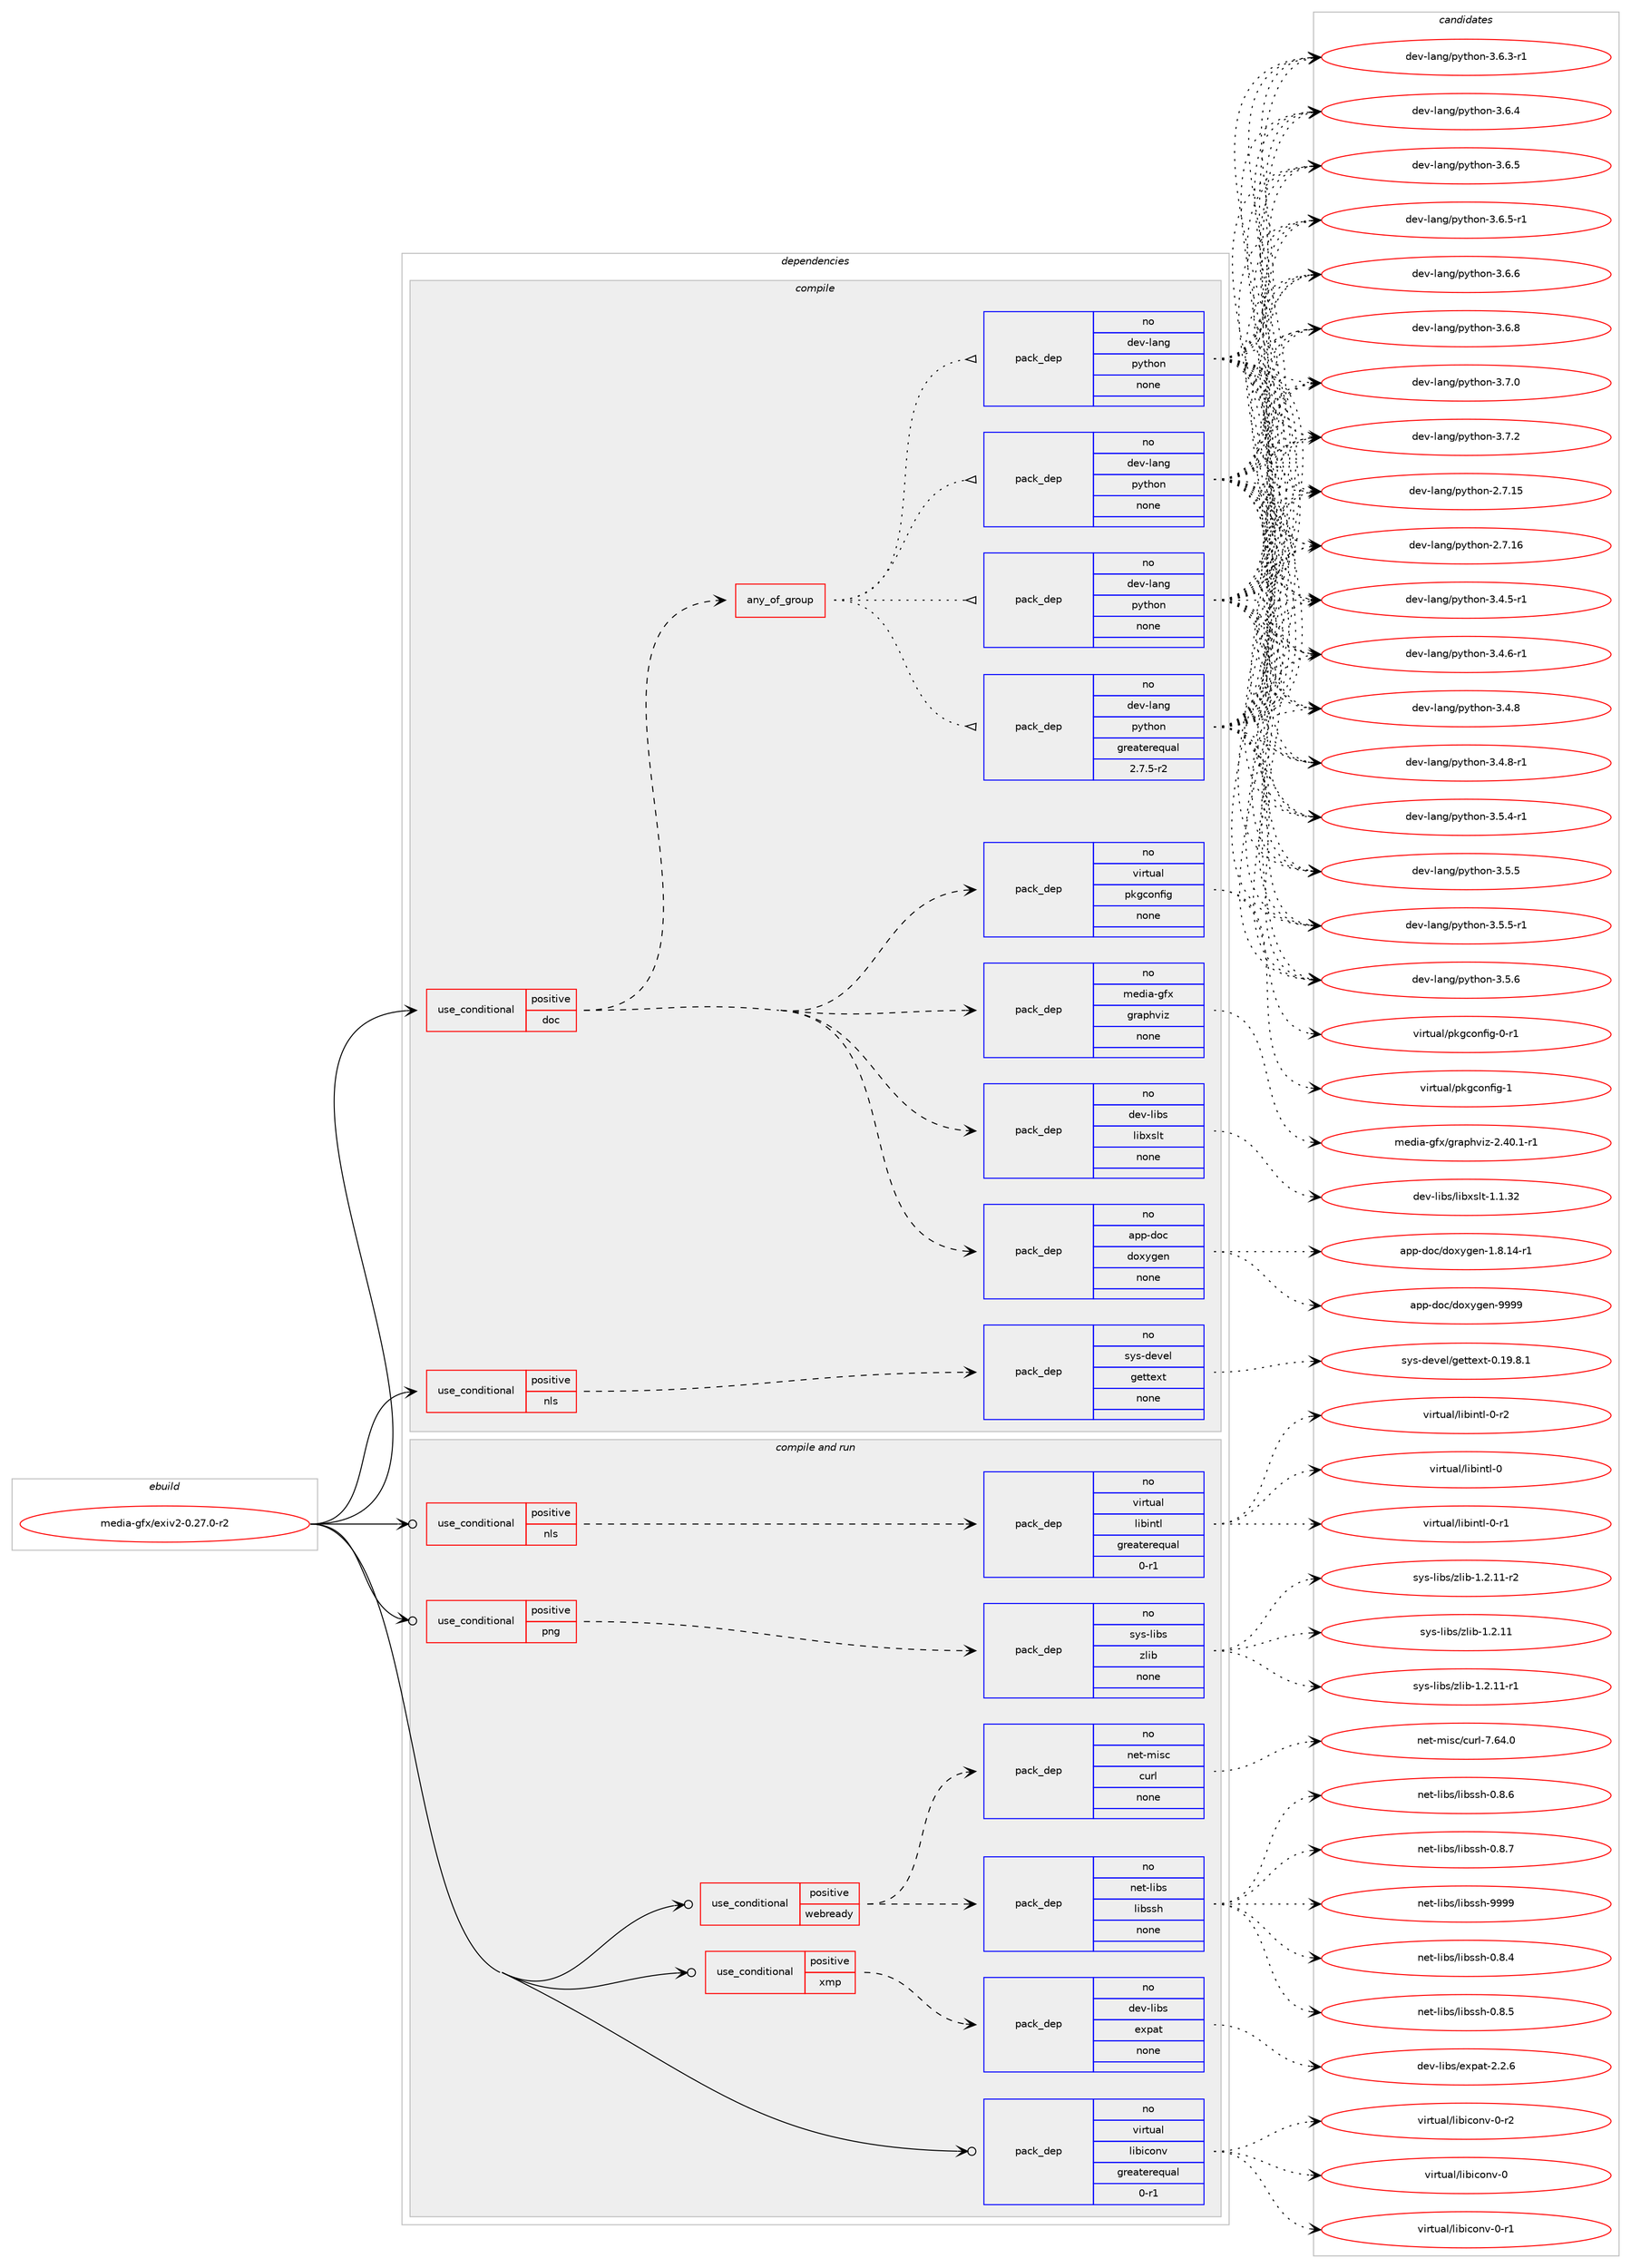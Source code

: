 digraph prolog {

# *************
# Graph options
# *************

newrank=true;
concentrate=true;
compound=true;
graph [rankdir=LR,fontname=Helvetica,fontsize=10,ranksep=1.5];#, ranksep=2.5, nodesep=0.2];
edge  [arrowhead=vee];
node  [fontname=Helvetica,fontsize=10];

# **********
# The ebuild
# **********

subgraph cluster_leftcol {
color=gray;
rank=same;
label=<<i>ebuild</i>>;
id [label="media-gfx/exiv2-0.27.0-r2", color=red, width=4, href="../media-gfx/exiv2-0.27.0-r2.svg"];
}

# ****************
# The dependencies
# ****************

subgraph cluster_midcol {
color=gray;
label=<<i>dependencies</i>>;
subgraph cluster_compile {
fillcolor="#eeeeee";
style=filled;
label=<<i>compile</i>>;
subgraph cond432295 {
dependency1602839 [label=<<TABLE BORDER="0" CELLBORDER="1" CELLSPACING="0" CELLPADDING="4"><TR><TD ROWSPAN="3" CELLPADDING="10">use_conditional</TD></TR><TR><TD>positive</TD></TR><TR><TD>doc</TD></TR></TABLE>>, shape=none, color=red];
subgraph any24866 {
dependency1602840 [label=<<TABLE BORDER="0" CELLBORDER="1" CELLSPACING="0" CELLPADDING="4"><TR><TD CELLPADDING="10">any_of_group</TD></TR></TABLE>>, shape=none, color=red];subgraph pack1144993 {
dependency1602841 [label=<<TABLE BORDER="0" CELLBORDER="1" CELLSPACING="0" CELLPADDING="4" WIDTH="220"><TR><TD ROWSPAN="6" CELLPADDING="30">pack_dep</TD></TR><TR><TD WIDTH="110">no</TD></TR><TR><TD>dev-lang</TD></TR><TR><TD>python</TD></TR><TR><TD>none</TD></TR><TR><TD></TD></TR></TABLE>>, shape=none, color=blue];
}
dependency1602840:e -> dependency1602841:w [weight=20,style="dotted",arrowhead="oinv"];
subgraph pack1144994 {
dependency1602842 [label=<<TABLE BORDER="0" CELLBORDER="1" CELLSPACING="0" CELLPADDING="4" WIDTH="220"><TR><TD ROWSPAN="6" CELLPADDING="30">pack_dep</TD></TR><TR><TD WIDTH="110">no</TD></TR><TR><TD>dev-lang</TD></TR><TR><TD>python</TD></TR><TR><TD>none</TD></TR><TR><TD></TD></TR></TABLE>>, shape=none, color=blue];
}
dependency1602840:e -> dependency1602842:w [weight=20,style="dotted",arrowhead="oinv"];
subgraph pack1144995 {
dependency1602843 [label=<<TABLE BORDER="0" CELLBORDER="1" CELLSPACING="0" CELLPADDING="4" WIDTH="220"><TR><TD ROWSPAN="6" CELLPADDING="30">pack_dep</TD></TR><TR><TD WIDTH="110">no</TD></TR><TR><TD>dev-lang</TD></TR><TR><TD>python</TD></TR><TR><TD>none</TD></TR><TR><TD></TD></TR></TABLE>>, shape=none, color=blue];
}
dependency1602840:e -> dependency1602843:w [weight=20,style="dotted",arrowhead="oinv"];
subgraph pack1144996 {
dependency1602844 [label=<<TABLE BORDER="0" CELLBORDER="1" CELLSPACING="0" CELLPADDING="4" WIDTH="220"><TR><TD ROWSPAN="6" CELLPADDING="30">pack_dep</TD></TR><TR><TD WIDTH="110">no</TD></TR><TR><TD>dev-lang</TD></TR><TR><TD>python</TD></TR><TR><TD>greaterequal</TD></TR><TR><TD>2.7.5-r2</TD></TR></TABLE>>, shape=none, color=blue];
}
dependency1602840:e -> dependency1602844:w [weight=20,style="dotted",arrowhead="oinv"];
}
dependency1602839:e -> dependency1602840:w [weight=20,style="dashed",arrowhead="vee"];
subgraph pack1144997 {
dependency1602845 [label=<<TABLE BORDER="0" CELLBORDER="1" CELLSPACING="0" CELLPADDING="4" WIDTH="220"><TR><TD ROWSPAN="6" CELLPADDING="30">pack_dep</TD></TR><TR><TD WIDTH="110">no</TD></TR><TR><TD>app-doc</TD></TR><TR><TD>doxygen</TD></TR><TR><TD>none</TD></TR><TR><TD></TD></TR></TABLE>>, shape=none, color=blue];
}
dependency1602839:e -> dependency1602845:w [weight=20,style="dashed",arrowhead="vee"];
subgraph pack1144998 {
dependency1602846 [label=<<TABLE BORDER="0" CELLBORDER="1" CELLSPACING="0" CELLPADDING="4" WIDTH="220"><TR><TD ROWSPAN="6" CELLPADDING="30">pack_dep</TD></TR><TR><TD WIDTH="110">no</TD></TR><TR><TD>dev-libs</TD></TR><TR><TD>libxslt</TD></TR><TR><TD>none</TD></TR><TR><TD></TD></TR></TABLE>>, shape=none, color=blue];
}
dependency1602839:e -> dependency1602846:w [weight=20,style="dashed",arrowhead="vee"];
subgraph pack1144999 {
dependency1602847 [label=<<TABLE BORDER="0" CELLBORDER="1" CELLSPACING="0" CELLPADDING="4" WIDTH="220"><TR><TD ROWSPAN="6" CELLPADDING="30">pack_dep</TD></TR><TR><TD WIDTH="110">no</TD></TR><TR><TD>media-gfx</TD></TR><TR><TD>graphviz</TD></TR><TR><TD>none</TD></TR><TR><TD></TD></TR></TABLE>>, shape=none, color=blue];
}
dependency1602839:e -> dependency1602847:w [weight=20,style="dashed",arrowhead="vee"];
subgraph pack1145000 {
dependency1602848 [label=<<TABLE BORDER="0" CELLBORDER="1" CELLSPACING="0" CELLPADDING="4" WIDTH="220"><TR><TD ROWSPAN="6" CELLPADDING="30">pack_dep</TD></TR><TR><TD WIDTH="110">no</TD></TR><TR><TD>virtual</TD></TR><TR><TD>pkgconfig</TD></TR><TR><TD>none</TD></TR><TR><TD></TD></TR></TABLE>>, shape=none, color=blue];
}
dependency1602839:e -> dependency1602848:w [weight=20,style="dashed",arrowhead="vee"];
}
id:e -> dependency1602839:w [weight=20,style="solid",arrowhead="vee"];
subgraph cond432296 {
dependency1602849 [label=<<TABLE BORDER="0" CELLBORDER="1" CELLSPACING="0" CELLPADDING="4"><TR><TD ROWSPAN="3" CELLPADDING="10">use_conditional</TD></TR><TR><TD>positive</TD></TR><TR><TD>nls</TD></TR></TABLE>>, shape=none, color=red];
subgraph pack1145001 {
dependency1602850 [label=<<TABLE BORDER="0" CELLBORDER="1" CELLSPACING="0" CELLPADDING="4" WIDTH="220"><TR><TD ROWSPAN="6" CELLPADDING="30">pack_dep</TD></TR><TR><TD WIDTH="110">no</TD></TR><TR><TD>sys-devel</TD></TR><TR><TD>gettext</TD></TR><TR><TD>none</TD></TR><TR><TD></TD></TR></TABLE>>, shape=none, color=blue];
}
dependency1602849:e -> dependency1602850:w [weight=20,style="dashed",arrowhead="vee"];
}
id:e -> dependency1602849:w [weight=20,style="solid",arrowhead="vee"];
}
subgraph cluster_compileandrun {
fillcolor="#eeeeee";
style=filled;
label=<<i>compile and run</i>>;
subgraph cond432297 {
dependency1602851 [label=<<TABLE BORDER="0" CELLBORDER="1" CELLSPACING="0" CELLPADDING="4"><TR><TD ROWSPAN="3" CELLPADDING="10">use_conditional</TD></TR><TR><TD>positive</TD></TR><TR><TD>nls</TD></TR></TABLE>>, shape=none, color=red];
subgraph pack1145002 {
dependency1602852 [label=<<TABLE BORDER="0" CELLBORDER="1" CELLSPACING="0" CELLPADDING="4" WIDTH="220"><TR><TD ROWSPAN="6" CELLPADDING="30">pack_dep</TD></TR><TR><TD WIDTH="110">no</TD></TR><TR><TD>virtual</TD></TR><TR><TD>libintl</TD></TR><TR><TD>greaterequal</TD></TR><TR><TD>0-r1</TD></TR></TABLE>>, shape=none, color=blue];
}
dependency1602851:e -> dependency1602852:w [weight=20,style="dashed",arrowhead="vee"];
}
id:e -> dependency1602851:w [weight=20,style="solid",arrowhead="odotvee"];
subgraph cond432298 {
dependency1602853 [label=<<TABLE BORDER="0" CELLBORDER="1" CELLSPACING="0" CELLPADDING="4"><TR><TD ROWSPAN="3" CELLPADDING="10">use_conditional</TD></TR><TR><TD>positive</TD></TR><TR><TD>png</TD></TR></TABLE>>, shape=none, color=red];
subgraph pack1145003 {
dependency1602854 [label=<<TABLE BORDER="0" CELLBORDER="1" CELLSPACING="0" CELLPADDING="4" WIDTH="220"><TR><TD ROWSPAN="6" CELLPADDING="30">pack_dep</TD></TR><TR><TD WIDTH="110">no</TD></TR><TR><TD>sys-libs</TD></TR><TR><TD>zlib</TD></TR><TR><TD>none</TD></TR><TR><TD></TD></TR></TABLE>>, shape=none, color=blue];
}
dependency1602853:e -> dependency1602854:w [weight=20,style="dashed",arrowhead="vee"];
}
id:e -> dependency1602853:w [weight=20,style="solid",arrowhead="odotvee"];
subgraph cond432299 {
dependency1602855 [label=<<TABLE BORDER="0" CELLBORDER="1" CELLSPACING="0" CELLPADDING="4"><TR><TD ROWSPAN="3" CELLPADDING="10">use_conditional</TD></TR><TR><TD>positive</TD></TR><TR><TD>webready</TD></TR></TABLE>>, shape=none, color=red];
subgraph pack1145004 {
dependency1602856 [label=<<TABLE BORDER="0" CELLBORDER="1" CELLSPACING="0" CELLPADDING="4" WIDTH="220"><TR><TD ROWSPAN="6" CELLPADDING="30">pack_dep</TD></TR><TR><TD WIDTH="110">no</TD></TR><TR><TD>net-libs</TD></TR><TR><TD>libssh</TD></TR><TR><TD>none</TD></TR><TR><TD></TD></TR></TABLE>>, shape=none, color=blue];
}
dependency1602855:e -> dependency1602856:w [weight=20,style="dashed",arrowhead="vee"];
subgraph pack1145005 {
dependency1602857 [label=<<TABLE BORDER="0" CELLBORDER="1" CELLSPACING="0" CELLPADDING="4" WIDTH="220"><TR><TD ROWSPAN="6" CELLPADDING="30">pack_dep</TD></TR><TR><TD WIDTH="110">no</TD></TR><TR><TD>net-misc</TD></TR><TR><TD>curl</TD></TR><TR><TD>none</TD></TR><TR><TD></TD></TR></TABLE>>, shape=none, color=blue];
}
dependency1602855:e -> dependency1602857:w [weight=20,style="dashed",arrowhead="vee"];
}
id:e -> dependency1602855:w [weight=20,style="solid",arrowhead="odotvee"];
subgraph cond432300 {
dependency1602858 [label=<<TABLE BORDER="0" CELLBORDER="1" CELLSPACING="0" CELLPADDING="4"><TR><TD ROWSPAN="3" CELLPADDING="10">use_conditional</TD></TR><TR><TD>positive</TD></TR><TR><TD>xmp</TD></TR></TABLE>>, shape=none, color=red];
subgraph pack1145006 {
dependency1602859 [label=<<TABLE BORDER="0" CELLBORDER="1" CELLSPACING="0" CELLPADDING="4" WIDTH="220"><TR><TD ROWSPAN="6" CELLPADDING="30">pack_dep</TD></TR><TR><TD WIDTH="110">no</TD></TR><TR><TD>dev-libs</TD></TR><TR><TD>expat</TD></TR><TR><TD>none</TD></TR><TR><TD></TD></TR></TABLE>>, shape=none, color=blue];
}
dependency1602858:e -> dependency1602859:w [weight=20,style="dashed",arrowhead="vee"];
}
id:e -> dependency1602858:w [weight=20,style="solid",arrowhead="odotvee"];
subgraph pack1145007 {
dependency1602860 [label=<<TABLE BORDER="0" CELLBORDER="1" CELLSPACING="0" CELLPADDING="4" WIDTH="220"><TR><TD ROWSPAN="6" CELLPADDING="30">pack_dep</TD></TR><TR><TD WIDTH="110">no</TD></TR><TR><TD>virtual</TD></TR><TR><TD>libiconv</TD></TR><TR><TD>greaterequal</TD></TR><TR><TD>0-r1</TD></TR></TABLE>>, shape=none, color=blue];
}
id:e -> dependency1602860:w [weight=20,style="solid",arrowhead="odotvee"];
}
subgraph cluster_run {
fillcolor="#eeeeee";
style=filled;
label=<<i>run</i>>;
}
}

# **************
# The candidates
# **************

subgraph cluster_choices {
rank=same;
color=gray;
label=<<i>candidates</i>>;

subgraph choice1144993 {
color=black;
nodesep=1;
choice10010111845108971101034711212111610411111045504655464953 [label="dev-lang/python-2.7.15", color=red, width=4,href="../dev-lang/python-2.7.15.svg"];
choice10010111845108971101034711212111610411111045504655464954 [label="dev-lang/python-2.7.16", color=red, width=4,href="../dev-lang/python-2.7.16.svg"];
choice1001011184510897110103471121211161041111104551465246534511449 [label="dev-lang/python-3.4.5-r1", color=red, width=4,href="../dev-lang/python-3.4.5-r1.svg"];
choice1001011184510897110103471121211161041111104551465246544511449 [label="dev-lang/python-3.4.6-r1", color=red, width=4,href="../dev-lang/python-3.4.6-r1.svg"];
choice100101118451089711010347112121116104111110455146524656 [label="dev-lang/python-3.4.8", color=red, width=4,href="../dev-lang/python-3.4.8.svg"];
choice1001011184510897110103471121211161041111104551465246564511449 [label="dev-lang/python-3.4.8-r1", color=red, width=4,href="../dev-lang/python-3.4.8-r1.svg"];
choice1001011184510897110103471121211161041111104551465346524511449 [label="dev-lang/python-3.5.4-r1", color=red, width=4,href="../dev-lang/python-3.5.4-r1.svg"];
choice100101118451089711010347112121116104111110455146534653 [label="dev-lang/python-3.5.5", color=red, width=4,href="../dev-lang/python-3.5.5.svg"];
choice1001011184510897110103471121211161041111104551465346534511449 [label="dev-lang/python-3.5.5-r1", color=red, width=4,href="../dev-lang/python-3.5.5-r1.svg"];
choice100101118451089711010347112121116104111110455146534654 [label="dev-lang/python-3.5.6", color=red, width=4,href="../dev-lang/python-3.5.6.svg"];
choice1001011184510897110103471121211161041111104551465446514511449 [label="dev-lang/python-3.6.3-r1", color=red, width=4,href="../dev-lang/python-3.6.3-r1.svg"];
choice100101118451089711010347112121116104111110455146544652 [label="dev-lang/python-3.6.4", color=red, width=4,href="../dev-lang/python-3.6.4.svg"];
choice100101118451089711010347112121116104111110455146544653 [label="dev-lang/python-3.6.5", color=red, width=4,href="../dev-lang/python-3.6.5.svg"];
choice1001011184510897110103471121211161041111104551465446534511449 [label="dev-lang/python-3.6.5-r1", color=red, width=4,href="../dev-lang/python-3.6.5-r1.svg"];
choice100101118451089711010347112121116104111110455146544654 [label="dev-lang/python-3.6.6", color=red, width=4,href="../dev-lang/python-3.6.6.svg"];
choice100101118451089711010347112121116104111110455146544656 [label="dev-lang/python-3.6.8", color=red, width=4,href="../dev-lang/python-3.6.8.svg"];
choice100101118451089711010347112121116104111110455146554648 [label="dev-lang/python-3.7.0", color=red, width=4,href="../dev-lang/python-3.7.0.svg"];
choice100101118451089711010347112121116104111110455146554650 [label="dev-lang/python-3.7.2", color=red, width=4,href="../dev-lang/python-3.7.2.svg"];
dependency1602841:e -> choice10010111845108971101034711212111610411111045504655464953:w [style=dotted,weight="100"];
dependency1602841:e -> choice10010111845108971101034711212111610411111045504655464954:w [style=dotted,weight="100"];
dependency1602841:e -> choice1001011184510897110103471121211161041111104551465246534511449:w [style=dotted,weight="100"];
dependency1602841:e -> choice1001011184510897110103471121211161041111104551465246544511449:w [style=dotted,weight="100"];
dependency1602841:e -> choice100101118451089711010347112121116104111110455146524656:w [style=dotted,weight="100"];
dependency1602841:e -> choice1001011184510897110103471121211161041111104551465246564511449:w [style=dotted,weight="100"];
dependency1602841:e -> choice1001011184510897110103471121211161041111104551465346524511449:w [style=dotted,weight="100"];
dependency1602841:e -> choice100101118451089711010347112121116104111110455146534653:w [style=dotted,weight="100"];
dependency1602841:e -> choice1001011184510897110103471121211161041111104551465346534511449:w [style=dotted,weight="100"];
dependency1602841:e -> choice100101118451089711010347112121116104111110455146534654:w [style=dotted,weight="100"];
dependency1602841:e -> choice1001011184510897110103471121211161041111104551465446514511449:w [style=dotted,weight="100"];
dependency1602841:e -> choice100101118451089711010347112121116104111110455146544652:w [style=dotted,weight="100"];
dependency1602841:e -> choice100101118451089711010347112121116104111110455146544653:w [style=dotted,weight="100"];
dependency1602841:e -> choice1001011184510897110103471121211161041111104551465446534511449:w [style=dotted,weight="100"];
dependency1602841:e -> choice100101118451089711010347112121116104111110455146544654:w [style=dotted,weight="100"];
dependency1602841:e -> choice100101118451089711010347112121116104111110455146544656:w [style=dotted,weight="100"];
dependency1602841:e -> choice100101118451089711010347112121116104111110455146554648:w [style=dotted,weight="100"];
dependency1602841:e -> choice100101118451089711010347112121116104111110455146554650:w [style=dotted,weight="100"];
}
subgraph choice1144994 {
color=black;
nodesep=1;
choice10010111845108971101034711212111610411111045504655464953 [label="dev-lang/python-2.7.15", color=red, width=4,href="../dev-lang/python-2.7.15.svg"];
choice10010111845108971101034711212111610411111045504655464954 [label="dev-lang/python-2.7.16", color=red, width=4,href="../dev-lang/python-2.7.16.svg"];
choice1001011184510897110103471121211161041111104551465246534511449 [label="dev-lang/python-3.4.5-r1", color=red, width=4,href="../dev-lang/python-3.4.5-r1.svg"];
choice1001011184510897110103471121211161041111104551465246544511449 [label="dev-lang/python-3.4.6-r1", color=red, width=4,href="../dev-lang/python-3.4.6-r1.svg"];
choice100101118451089711010347112121116104111110455146524656 [label="dev-lang/python-3.4.8", color=red, width=4,href="../dev-lang/python-3.4.8.svg"];
choice1001011184510897110103471121211161041111104551465246564511449 [label="dev-lang/python-3.4.8-r1", color=red, width=4,href="../dev-lang/python-3.4.8-r1.svg"];
choice1001011184510897110103471121211161041111104551465346524511449 [label="dev-lang/python-3.5.4-r1", color=red, width=4,href="../dev-lang/python-3.5.4-r1.svg"];
choice100101118451089711010347112121116104111110455146534653 [label="dev-lang/python-3.5.5", color=red, width=4,href="../dev-lang/python-3.5.5.svg"];
choice1001011184510897110103471121211161041111104551465346534511449 [label="dev-lang/python-3.5.5-r1", color=red, width=4,href="../dev-lang/python-3.5.5-r1.svg"];
choice100101118451089711010347112121116104111110455146534654 [label="dev-lang/python-3.5.6", color=red, width=4,href="../dev-lang/python-3.5.6.svg"];
choice1001011184510897110103471121211161041111104551465446514511449 [label="dev-lang/python-3.6.3-r1", color=red, width=4,href="../dev-lang/python-3.6.3-r1.svg"];
choice100101118451089711010347112121116104111110455146544652 [label="dev-lang/python-3.6.4", color=red, width=4,href="../dev-lang/python-3.6.4.svg"];
choice100101118451089711010347112121116104111110455146544653 [label="dev-lang/python-3.6.5", color=red, width=4,href="../dev-lang/python-3.6.5.svg"];
choice1001011184510897110103471121211161041111104551465446534511449 [label="dev-lang/python-3.6.5-r1", color=red, width=4,href="../dev-lang/python-3.6.5-r1.svg"];
choice100101118451089711010347112121116104111110455146544654 [label="dev-lang/python-3.6.6", color=red, width=4,href="../dev-lang/python-3.6.6.svg"];
choice100101118451089711010347112121116104111110455146544656 [label="dev-lang/python-3.6.8", color=red, width=4,href="../dev-lang/python-3.6.8.svg"];
choice100101118451089711010347112121116104111110455146554648 [label="dev-lang/python-3.7.0", color=red, width=4,href="../dev-lang/python-3.7.0.svg"];
choice100101118451089711010347112121116104111110455146554650 [label="dev-lang/python-3.7.2", color=red, width=4,href="../dev-lang/python-3.7.2.svg"];
dependency1602842:e -> choice10010111845108971101034711212111610411111045504655464953:w [style=dotted,weight="100"];
dependency1602842:e -> choice10010111845108971101034711212111610411111045504655464954:w [style=dotted,weight="100"];
dependency1602842:e -> choice1001011184510897110103471121211161041111104551465246534511449:w [style=dotted,weight="100"];
dependency1602842:e -> choice1001011184510897110103471121211161041111104551465246544511449:w [style=dotted,weight="100"];
dependency1602842:e -> choice100101118451089711010347112121116104111110455146524656:w [style=dotted,weight="100"];
dependency1602842:e -> choice1001011184510897110103471121211161041111104551465246564511449:w [style=dotted,weight="100"];
dependency1602842:e -> choice1001011184510897110103471121211161041111104551465346524511449:w [style=dotted,weight="100"];
dependency1602842:e -> choice100101118451089711010347112121116104111110455146534653:w [style=dotted,weight="100"];
dependency1602842:e -> choice1001011184510897110103471121211161041111104551465346534511449:w [style=dotted,weight="100"];
dependency1602842:e -> choice100101118451089711010347112121116104111110455146534654:w [style=dotted,weight="100"];
dependency1602842:e -> choice1001011184510897110103471121211161041111104551465446514511449:w [style=dotted,weight="100"];
dependency1602842:e -> choice100101118451089711010347112121116104111110455146544652:w [style=dotted,weight="100"];
dependency1602842:e -> choice100101118451089711010347112121116104111110455146544653:w [style=dotted,weight="100"];
dependency1602842:e -> choice1001011184510897110103471121211161041111104551465446534511449:w [style=dotted,weight="100"];
dependency1602842:e -> choice100101118451089711010347112121116104111110455146544654:w [style=dotted,weight="100"];
dependency1602842:e -> choice100101118451089711010347112121116104111110455146544656:w [style=dotted,weight="100"];
dependency1602842:e -> choice100101118451089711010347112121116104111110455146554648:w [style=dotted,weight="100"];
dependency1602842:e -> choice100101118451089711010347112121116104111110455146554650:w [style=dotted,weight="100"];
}
subgraph choice1144995 {
color=black;
nodesep=1;
choice10010111845108971101034711212111610411111045504655464953 [label="dev-lang/python-2.7.15", color=red, width=4,href="../dev-lang/python-2.7.15.svg"];
choice10010111845108971101034711212111610411111045504655464954 [label="dev-lang/python-2.7.16", color=red, width=4,href="../dev-lang/python-2.7.16.svg"];
choice1001011184510897110103471121211161041111104551465246534511449 [label="dev-lang/python-3.4.5-r1", color=red, width=4,href="../dev-lang/python-3.4.5-r1.svg"];
choice1001011184510897110103471121211161041111104551465246544511449 [label="dev-lang/python-3.4.6-r1", color=red, width=4,href="../dev-lang/python-3.4.6-r1.svg"];
choice100101118451089711010347112121116104111110455146524656 [label="dev-lang/python-3.4.8", color=red, width=4,href="../dev-lang/python-3.4.8.svg"];
choice1001011184510897110103471121211161041111104551465246564511449 [label="dev-lang/python-3.4.8-r1", color=red, width=4,href="../dev-lang/python-3.4.8-r1.svg"];
choice1001011184510897110103471121211161041111104551465346524511449 [label="dev-lang/python-3.5.4-r1", color=red, width=4,href="../dev-lang/python-3.5.4-r1.svg"];
choice100101118451089711010347112121116104111110455146534653 [label="dev-lang/python-3.5.5", color=red, width=4,href="../dev-lang/python-3.5.5.svg"];
choice1001011184510897110103471121211161041111104551465346534511449 [label="dev-lang/python-3.5.5-r1", color=red, width=4,href="../dev-lang/python-3.5.5-r1.svg"];
choice100101118451089711010347112121116104111110455146534654 [label="dev-lang/python-3.5.6", color=red, width=4,href="../dev-lang/python-3.5.6.svg"];
choice1001011184510897110103471121211161041111104551465446514511449 [label="dev-lang/python-3.6.3-r1", color=red, width=4,href="../dev-lang/python-3.6.3-r1.svg"];
choice100101118451089711010347112121116104111110455146544652 [label="dev-lang/python-3.6.4", color=red, width=4,href="../dev-lang/python-3.6.4.svg"];
choice100101118451089711010347112121116104111110455146544653 [label="dev-lang/python-3.6.5", color=red, width=4,href="../dev-lang/python-3.6.5.svg"];
choice1001011184510897110103471121211161041111104551465446534511449 [label="dev-lang/python-3.6.5-r1", color=red, width=4,href="../dev-lang/python-3.6.5-r1.svg"];
choice100101118451089711010347112121116104111110455146544654 [label="dev-lang/python-3.6.6", color=red, width=4,href="../dev-lang/python-3.6.6.svg"];
choice100101118451089711010347112121116104111110455146544656 [label="dev-lang/python-3.6.8", color=red, width=4,href="../dev-lang/python-3.6.8.svg"];
choice100101118451089711010347112121116104111110455146554648 [label="dev-lang/python-3.7.0", color=red, width=4,href="../dev-lang/python-3.7.0.svg"];
choice100101118451089711010347112121116104111110455146554650 [label="dev-lang/python-3.7.2", color=red, width=4,href="../dev-lang/python-3.7.2.svg"];
dependency1602843:e -> choice10010111845108971101034711212111610411111045504655464953:w [style=dotted,weight="100"];
dependency1602843:e -> choice10010111845108971101034711212111610411111045504655464954:w [style=dotted,weight="100"];
dependency1602843:e -> choice1001011184510897110103471121211161041111104551465246534511449:w [style=dotted,weight="100"];
dependency1602843:e -> choice1001011184510897110103471121211161041111104551465246544511449:w [style=dotted,weight="100"];
dependency1602843:e -> choice100101118451089711010347112121116104111110455146524656:w [style=dotted,weight="100"];
dependency1602843:e -> choice1001011184510897110103471121211161041111104551465246564511449:w [style=dotted,weight="100"];
dependency1602843:e -> choice1001011184510897110103471121211161041111104551465346524511449:w [style=dotted,weight="100"];
dependency1602843:e -> choice100101118451089711010347112121116104111110455146534653:w [style=dotted,weight="100"];
dependency1602843:e -> choice1001011184510897110103471121211161041111104551465346534511449:w [style=dotted,weight="100"];
dependency1602843:e -> choice100101118451089711010347112121116104111110455146534654:w [style=dotted,weight="100"];
dependency1602843:e -> choice1001011184510897110103471121211161041111104551465446514511449:w [style=dotted,weight="100"];
dependency1602843:e -> choice100101118451089711010347112121116104111110455146544652:w [style=dotted,weight="100"];
dependency1602843:e -> choice100101118451089711010347112121116104111110455146544653:w [style=dotted,weight="100"];
dependency1602843:e -> choice1001011184510897110103471121211161041111104551465446534511449:w [style=dotted,weight="100"];
dependency1602843:e -> choice100101118451089711010347112121116104111110455146544654:w [style=dotted,weight="100"];
dependency1602843:e -> choice100101118451089711010347112121116104111110455146544656:w [style=dotted,weight="100"];
dependency1602843:e -> choice100101118451089711010347112121116104111110455146554648:w [style=dotted,weight="100"];
dependency1602843:e -> choice100101118451089711010347112121116104111110455146554650:w [style=dotted,weight="100"];
}
subgraph choice1144996 {
color=black;
nodesep=1;
choice10010111845108971101034711212111610411111045504655464953 [label="dev-lang/python-2.7.15", color=red, width=4,href="../dev-lang/python-2.7.15.svg"];
choice10010111845108971101034711212111610411111045504655464954 [label="dev-lang/python-2.7.16", color=red, width=4,href="../dev-lang/python-2.7.16.svg"];
choice1001011184510897110103471121211161041111104551465246534511449 [label="dev-lang/python-3.4.5-r1", color=red, width=4,href="../dev-lang/python-3.4.5-r1.svg"];
choice1001011184510897110103471121211161041111104551465246544511449 [label="dev-lang/python-3.4.6-r1", color=red, width=4,href="../dev-lang/python-3.4.6-r1.svg"];
choice100101118451089711010347112121116104111110455146524656 [label="dev-lang/python-3.4.8", color=red, width=4,href="../dev-lang/python-3.4.8.svg"];
choice1001011184510897110103471121211161041111104551465246564511449 [label="dev-lang/python-3.4.8-r1", color=red, width=4,href="../dev-lang/python-3.4.8-r1.svg"];
choice1001011184510897110103471121211161041111104551465346524511449 [label="dev-lang/python-3.5.4-r1", color=red, width=4,href="../dev-lang/python-3.5.4-r1.svg"];
choice100101118451089711010347112121116104111110455146534653 [label="dev-lang/python-3.5.5", color=red, width=4,href="../dev-lang/python-3.5.5.svg"];
choice1001011184510897110103471121211161041111104551465346534511449 [label="dev-lang/python-3.5.5-r1", color=red, width=4,href="../dev-lang/python-3.5.5-r1.svg"];
choice100101118451089711010347112121116104111110455146534654 [label="dev-lang/python-3.5.6", color=red, width=4,href="../dev-lang/python-3.5.6.svg"];
choice1001011184510897110103471121211161041111104551465446514511449 [label="dev-lang/python-3.6.3-r1", color=red, width=4,href="../dev-lang/python-3.6.3-r1.svg"];
choice100101118451089711010347112121116104111110455146544652 [label="dev-lang/python-3.6.4", color=red, width=4,href="../dev-lang/python-3.6.4.svg"];
choice100101118451089711010347112121116104111110455146544653 [label="dev-lang/python-3.6.5", color=red, width=4,href="../dev-lang/python-3.6.5.svg"];
choice1001011184510897110103471121211161041111104551465446534511449 [label="dev-lang/python-3.6.5-r1", color=red, width=4,href="../dev-lang/python-3.6.5-r1.svg"];
choice100101118451089711010347112121116104111110455146544654 [label="dev-lang/python-3.6.6", color=red, width=4,href="../dev-lang/python-3.6.6.svg"];
choice100101118451089711010347112121116104111110455146544656 [label="dev-lang/python-3.6.8", color=red, width=4,href="../dev-lang/python-3.6.8.svg"];
choice100101118451089711010347112121116104111110455146554648 [label="dev-lang/python-3.7.0", color=red, width=4,href="../dev-lang/python-3.7.0.svg"];
choice100101118451089711010347112121116104111110455146554650 [label="dev-lang/python-3.7.2", color=red, width=4,href="../dev-lang/python-3.7.2.svg"];
dependency1602844:e -> choice10010111845108971101034711212111610411111045504655464953:w [style=dotted,weight="100"];
dependency1602844:e -> choice10010111845108971101034711212111610411111045504655464954:w [style=dotted,weight="100"];
dependency1602844:e -> choice1001011184510897110103471121211161041111104551465246534511449:w [style=dotted,weight="100"];
dependency1602844:e -> choice1001011184510897110103471121211161041111104551465246544511449:w [style=dotted,weight="100"];
dependency1602844:e -> choice100101118451089711010347112121116104111110455146524656:w [style=dotted,weight="100"];
dependency1602844:e -> choice1001011184510897110103471121211161041111104551465246564511449:w [style=dotted,weight="100"];
dependency1602844:e -> choice1001011184510897110103471121211161041111104551465346524511449:w [style=dotted,weight="100"];
dependency1602844:e -> choice100101118451089711010347112121116104111110455146534653:w [style=dotted,weight="100"];
dependency1602844:e -> choice1001011184510897110103471121211161041111104551465346534511449:w [style=dotted,weight="100"];
dependency1602844:e -> choice100101118451089711010347112121116104111110455146534654:w [style=dotted,weight="100"];
dependency1602844:e -> choice1001011184510897110103471121211161041111104551465446514511449:w [style=dotted,weight="100"];
dependency1602844:e -> choice100101118451089711010347112121116104111110455146544652:w [style=dotted,weight="100"];
dependency1602844:e -> choice100101118451089711010347112121116104111110455146544653:w [style=dotted,weight="100"];
dependency1602844:e -> choice1001011184510897110103471121211161041111104551465446534511449:w [style=dotted,weight="100"];
dependency1602844:e -> choice100101118451089711010347112121116104111110455146544654:w [style=dotted,weight="100"];
dependency1602844:e -> choice100101118451089711010347112121116104111110455146544656:w [style=dotted,weight="100"];
dependency1602844:e -> choice100101118451089711010347112121116104111110455146554648:w [style=dotted,weight="100"];
dependency1602844:e -> choice100101118451089711010347112121116104111110455146554650:w [style=dotted,weight="100"];
}
subgraph choice1144997 {
color=black;
nodesep=1;
choice97112112451001119947100111120121103101110454946564649524511449 [label="app-doc/doxygen-1.8.14-r1", color=red, width=4,href="../app-doc/doxygen-1.8.14-r1.svg"];
choice971121124510011199471001111201211031011104557575757 [label="app-doc/doxygen-9999", color=red, width=4,href="../app-doc/doxygen-9999.svg"];
dependency1602845:e -> choice97112112451001119947100111120121103101110454946564649524511449:w [style=dotted,weight="100"];
dependency1602845:e -> choice971121124510011199471001111201211031011104557575757:w [style=dotted,weight="100"];
}
subgraph choice1144998 {
color=black;
nodesep=1;
choice1001011184510810598115471081059812011510811645494649465150 [label="dev-libs/libxslt-1.1.32", color=red, width=4,href="../dev-libs/libxslt-1.1.32.svg"];
dependency1602846:e -> choice1001011184510810598115471081059812011510811645494649465150:w [style=dotted,weight="100"];
}
subgraph choice1144999 {
color=black;
nodesep=1;
choice10910110010597451031021204710311497112104118105122455046524846494511449 [label="media-gfx/graphviz-2.40.1-r1", color=red, width=4,href="../media-gfx/graphviz-2.40.1-r1.svg"];
dependency1602847:e -> choice10910110010597451031021204710311497112104118105122455046524846494511449:w [style=dotted,weight="100"];
}
subgraph choice1145000 {
color=black;
nodesep=1;
choice11810511411611797108471121071039911111010210510345484511449 [label="virtual/pkgconfig-0-r1", color=red, width=4,href="../virtual/pkgconfig-0-r1.svg"];
choice1181051141161179710847112107103991111101021051034549 [label="virtual/pkgconfig-1", color=red, width=4,href="../virtual/pkgconfig-1.svg"];
dependency1602848:e -> choice11810511411611797108471121071039911111010210510345484511449:w [style=dotted,weight="100"];
dependency1602848:e -> choice1181051141161179710847112107103991111101021051034549:w [style=dotted,weight="100"];
}
subgraph choice1145001 {
color=black;
nodesep=1;
choice1151211154510010111810110847103101116116101120116454846495746564649 [label="sys-devel/gettext-0.19.8.1", color=red, width=4,href="../sys-devel/gettext-0.19.8.1.svg"];
dependency1602850:e -> choice1151211154510010111810110847103101116116101120116454846495746564649:w [style=dotted,weight="100"];
}
subgraph choice1145002 {
color=black;
nodesep=1;
choice1181051141161179710847108105981051101161084548 [label="virtual/libintl-0", color=red, width=4,href="../virtual/libintl-0.svg"];
choice11810511411611797108471081059810511011610845484511449 [label="virtual/libintl-0-r1", color=red, width=4,href="../virtual/libintl-0-r1.svg"];
choice11810511411611797108471081059810511011610845484511450 [label="virtual/libintl-0-r2", color=red, width=4,href="../virtual/libintl-0-r2.svg"];
dependency1602852:e -> choice1181051141161179710847108105981051101161084548:w [style=dotted,weight="100"];
dependency1602852:e -> choice11810511411611797108471081059810511011610845484511449:w [style=dotted,weight="100"];
dependency1602852:e -> choice11810511411611797108471081059810511011610845484511450:w [style=dotted,weight="100"];
}
subgraph choice1145003 {
color=black;
nodesep=1;
choice1151211154510810598115471221081059845494650464949 [label="sys-libs/zlib-1.2.11", color=red, width=4,href="../sys-libs/zlib-1.2.11.svg"];
choice11512111545108105981154712210810598454946504649494511449 [label="sys-libs/zlib-1.2.11-r1", color=red, width=4,href="../sys-libs/zlib-1.2.11-r1.svg"];
choice11512111545108105981154712210810598454946504649494511450 [label="sys-libs/zlib-1.2.11-r2", color=red, width=4,href="../sys-libs/zlib-1.2.11-r2.svg"];
dependency1602854:e -> choice1151211154510810598115471221081059845494650464949:w [style=dotted,weight="100"];
dependency1602854:e -> choice11512111545108105981154712210810598454946504649494511449:w [style=dotted,weight="100"];
dependency1602854:e -> choice11512111545108105981154712210810598454946504649494511450:w [style=dotted,weight="100"];
}
subgraph choice1145004 {
color=black;
nodesep=1;
choice11010111645108105981154710810598115115104454846564652 [label="net-libs/libssh-0.8.4", color=red, width=4,href="../net-libs/libssh-0.8.4.svg"];
choice11010111645108105981154710810598115115104454846564653 [label="net-libs/libssh-0.8.5", color=red, width=4,href="../net-libs/libssh-0.8.5.svg"];
choice11010111645108105981154710810598115115104454846564654 [label="net-libs/libssh-0.8.6", color=red, width=4,href="../net-libs/libssh-0.8.6.svg"];
choice11010111645108105981154710810598115115104454846564655 [label="net-libs/libssh-0.8.7", color=red, width=4,href="../net-libs/libssh-0.8.7.svg"];
choice110101116451081059811547108105981151151044557575757 [label="net-libs/libssh-9999", color=red, width=4,href="../net-libs/libssh-9999.svg"];
dependency1602856:e -> choice11010111645108105981154710810598115115104454846564652:w [style=dotted,weight="100"];
dependency1602856:e -> choice11010111645108105981154710810598115115104454846564653:w [style=dotted,weight="100"];
dependency1602856:e -> choice11010111645108105981154710810598115115104454846564654:w [style=dotted,weight="100"];
dependency1602856:e -> choice11010111645108105981154710810598115115104454846564655:w [style=dotted,weight="100"];
dependency1602856:e -> choice110101116451081059811547108105981151151044557575757:w [style=dotted,weight="100"];
}
subgraph choice1145005 {
color=black;
nodesep=1;
choice1101011164510910511599479911711410845554654524648 [label="net-misc/curl-7.64.0", color=red, width=4,href="../net-misc/curl-7.64.0.svg"];
dependency1602857:e -> choice1101011164510910511599479911711410845554654524648:w [style=dotted,weight="100"];
}
subgraph choice1145006 {
color=black;
nodesep=1;
choice10010111845108105981154710112011297116455046504654 [label="dev-libs/expat-2.2.6", color=red, width=4,href="../dev-libs/expat-2.2.6.svg"];
dependency1602859:e -> choice10010111845108105981154710112011297116455046504654:w [style=dotted,weight="100"];
}
subgraph choice1145007 {
color=black;
nodesep=1;
choice118105114116117971084710810598105991111101184548 [label="virtual/libiconv-0", color=red, width=4,href="../virtual/libiconv-0.svg"];
choice1181051141161179710847108105981059911111011845484511449 [label="virtual/libiconv-0-r1", color=red, width=4,href="../virtual/libiconv-0-r1.svg"];
choice1181051141161179710847108105981059911111011845484511450 [label="virtual/libiconv-0-r2", color=red, width=4,href="../virtual/libiconv-0-r2.svg"];
dependency1602860:e -> choice118105114116117971084710810598105991111101184548:w [style=dotted,weight="100"];
dependency1602860:e -> choice1181051141161179710847108105981059911111011845484511449:w [style=dotted,weight="100"];
dependency1602860:e -> choice1181051141161179710847108105981059911111011845484511450:w [style=dotted,weight="100"];
}
}

}
